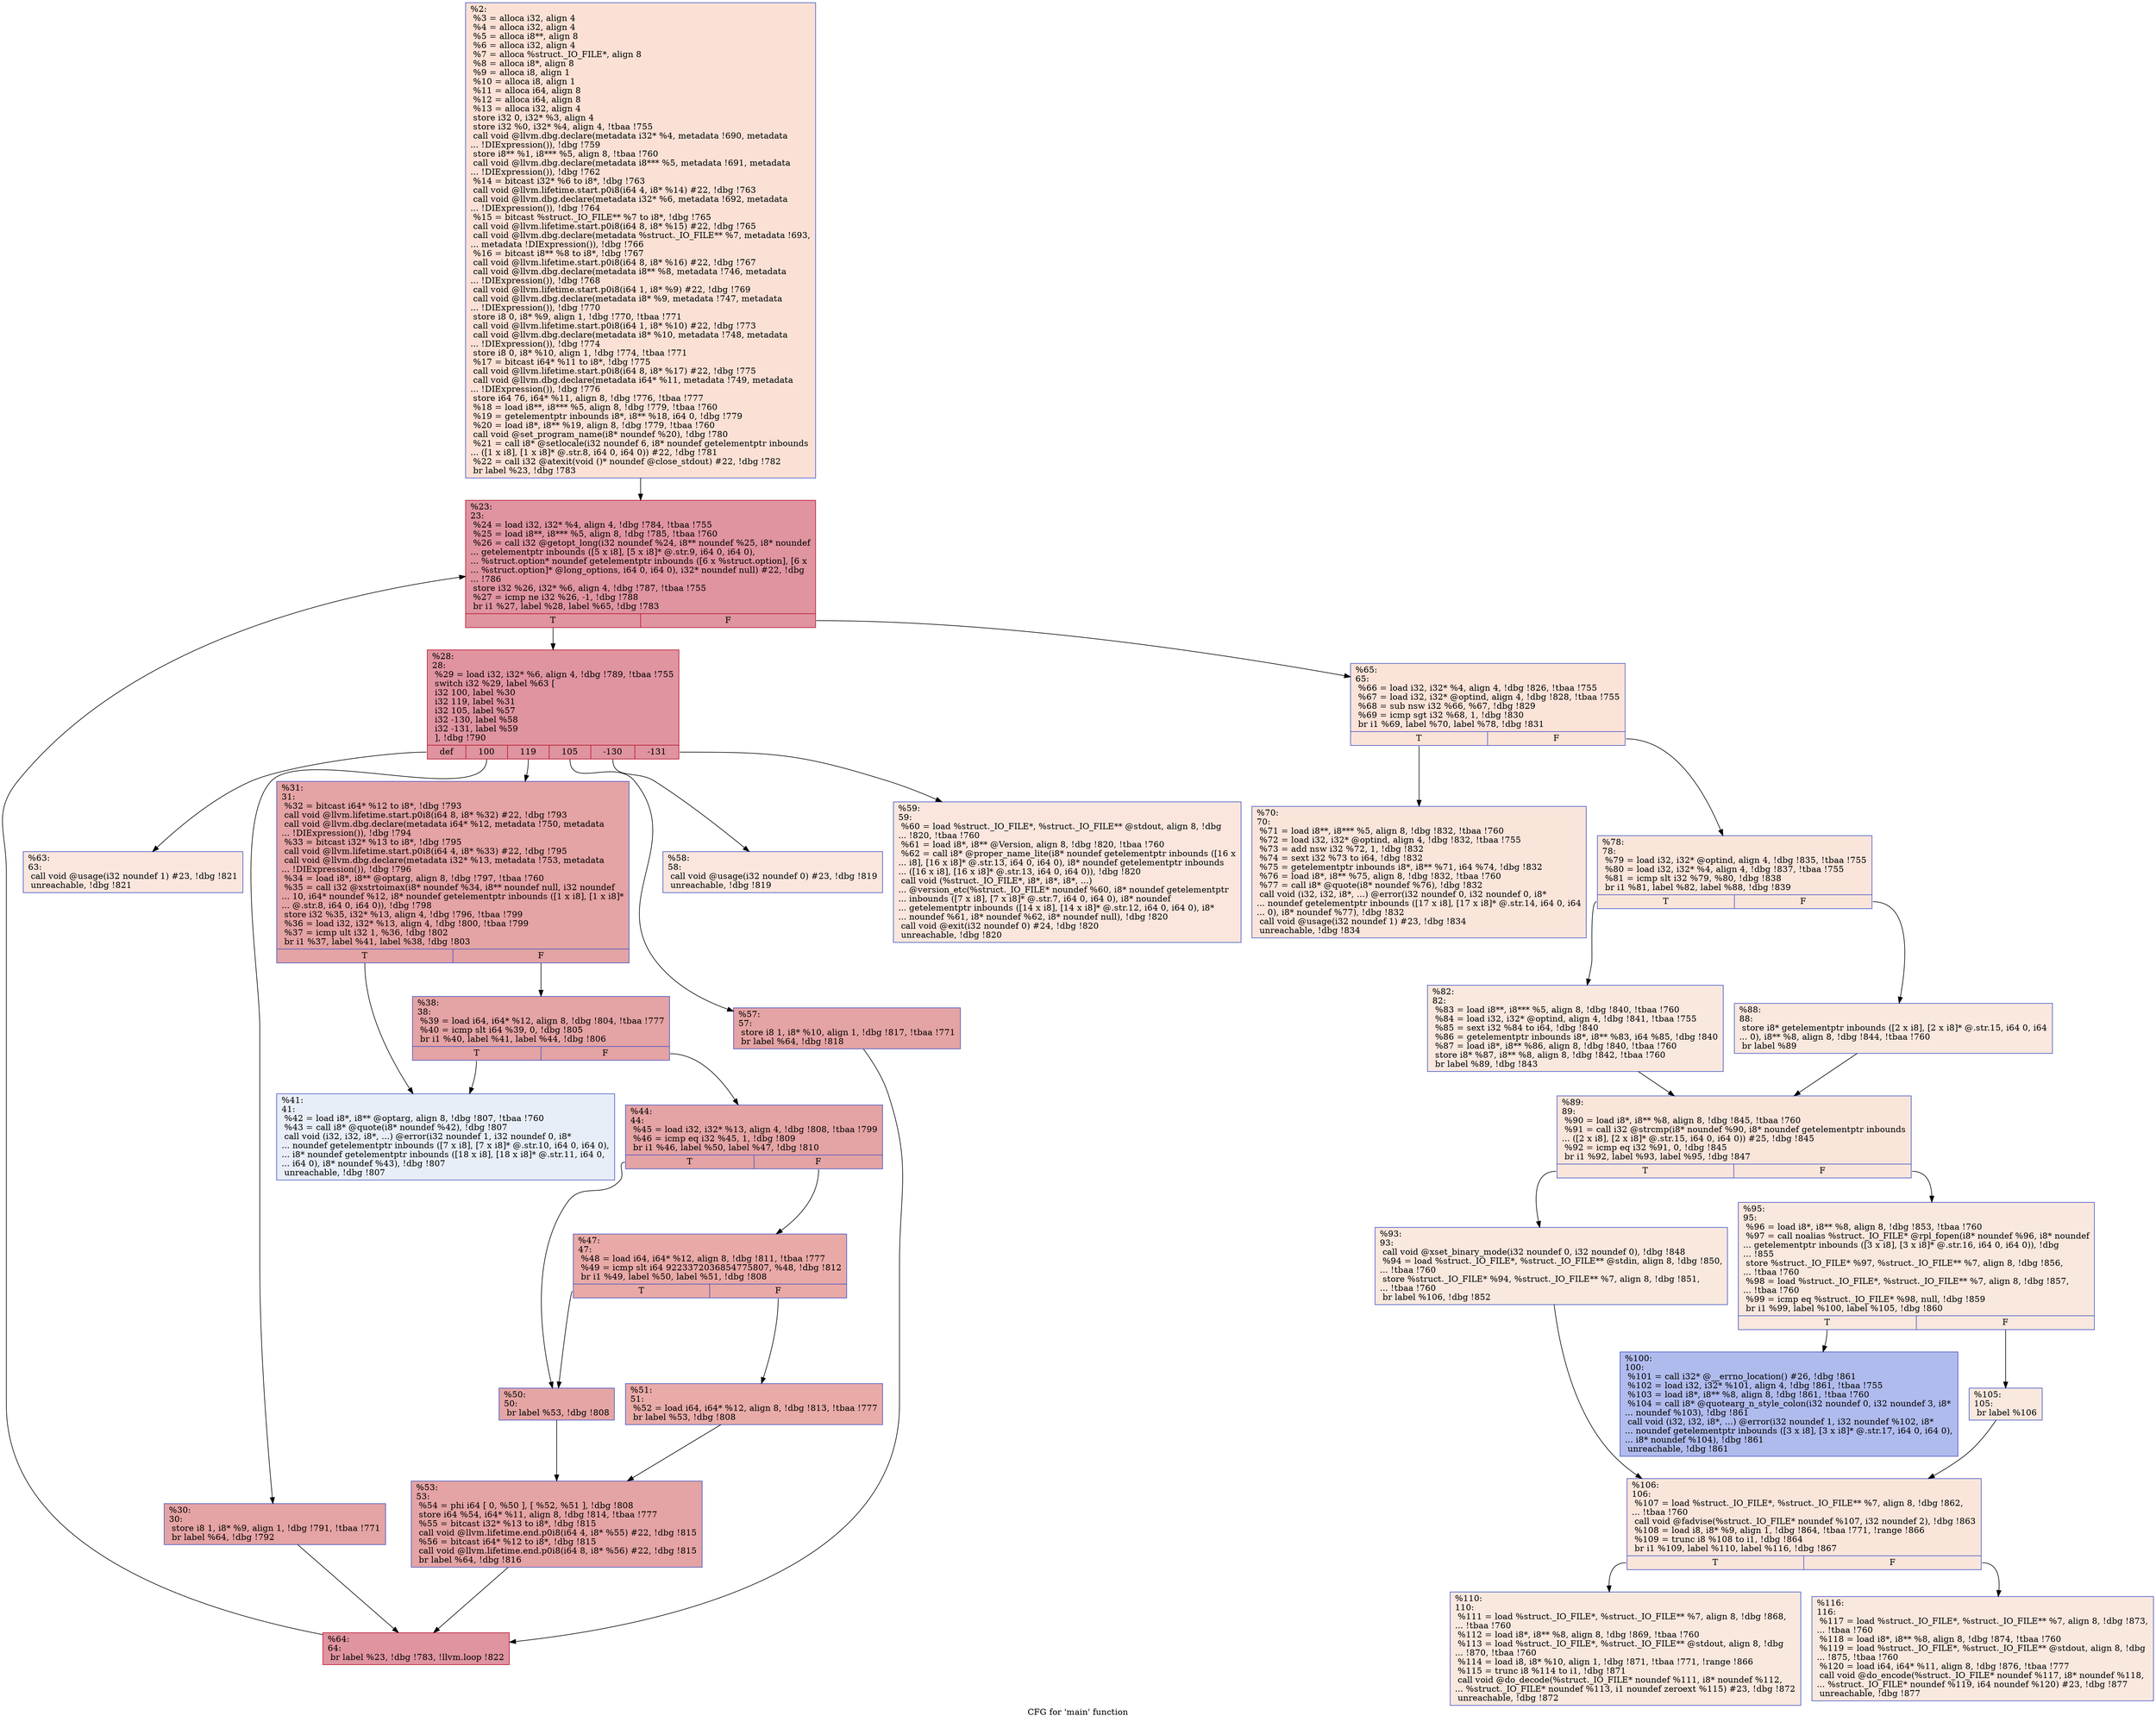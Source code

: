digraph "CFG for 'main' function" {
	label="CFG for 'main' function";

	Node0x5deea0 [shape=record,color="#3d50c3ff", style=filled, fillcolor="#f7bca170",label="{%2:\l  %3 = alloca i32, align 4\l  %4 = alloca i32, align 4\l  %5 = alloca i8**, align 8\l  %6 = alloca i32, align 4\l  %7 = alloca %struct._IO_FILE*, align 8\l  %8 = alloca i8*, align 8\l  %9 = alloca i8, align 1\l  %10 = alloca i8, align 1\l  %11 = alloca i64, align 8\l  %12 = alloca i64, align 8\l  %13 = alloca i32, align 4\l  store i32 0, i32* %3, align 4\l  store i32 %0, i32* %4, align 4, !tbaa !755\l  call void @llvm.dbg.declare(metadata i32* %4, metadata !690, metadata\l... !DIExpression()), !dbg !759\l  store i8** %1, i8*** %5, align 8, !tbaa !760\l  call void @llvm.dbg.declare(metadata i8*** %5, metadata !691, metadata\l... !DIExpression()), !dbg !762\l  %14 = bitcast i32* %6 to i8*, !dbg !763\l  call void @llvm.lifetime.start.p0i8(i64 4, i8* %14) #22, !dbg !763\l  call void @llvm.dbg.declare(metadata i32* %6, metadata !692, metadata\l... !DIExpression()), !dbg !764\l  %15 = bitcast %struct._IO_FILE** %7 to i8*, !dbg !765\l  call void @llvm.lifetime.start.p0i8(i64 8, i8* %15) #22, !dbg !765\l  call void @llvm.dbg.declare(metadata %struct._IO_FILE** %7, metadata !693,\l... metadata !DIExpression()), !dbg !766\l  %16 = bitcast i8** %8 to i8*, !dbg !767\l  call void @llvm.lifetime.start.p0i8(i64 8, i8* %16) #22, !dbg !767\l  call void @llvm.dbg.declare(metadata i8** %8, metadata !746, metadata\l... !DIExpression()), !dbg !768\l  call void @llvm.lifetime.start.p0i8(i64 1, i8* %9) #22, !dbg !769\l  call void @llvm.dbg.declare(metadata i8* %9, metadata !747, metadata\l... !DIExpression()), !dbg !770\l  store i8 0, i8* %9, align 1, !dbg !770, !tbaa !771\l  call void @llvm.lifetime.start.p0i8(i64 1, i8* %10) #22, !dbg !773\l  call void @llvm.dbg.declare(metadata i8* %10, metadata !748, metadata\l... !DIExpression()), !dbg !774\l  store i8 0, i8* %10, align 1, !dbg !774, !tbaa !771\l  %17 = bitcast i64* %11 to i8*, !dbg !775\l  call void @llvm.lifetime.start.p0i8(i64 8, i8* %17) #22, !dbg !775\l  call void @llvm.dbg.declare(metadata i64* %11, metadata !749, metadata\l... !DIExpression()), !dbg !776\l  store i64 76, i64* %11, align 8, !dbg !776, !tbaa !777\l  %18 = load i8**, i8*** %5, align 8, !dbg !779, !tbaa !760\l  %19 = getelementptr inbounds i8*, i8** %18, i64 0, !dbg !779\l  %20 = load i8*, i8** %19, align 8, !dbg !779, !tbaa !760\l  call void @set_program_name(i8* noundef %20), !dbg !780\l  %21 = call i8* @setlocale(i32 noundef 6, i8* noundef getelementptr inbounds\l... ([1 x i8], [1 x i8]* @.str.8, i64 0, i64 0)) #22, !dbg !781\l  %22 = call i32 @atexit(void ()* noundef @close_stdout) #22, !dbg !782\l  br label %23, !dbg !783\l}"];
	Node0x5deea0 -> Node0x5deff0;
	Node0x5deff0 [shape=record,color="#b70d28ff", style=filled, fillcolor="#b70d2870",label="{%23:\l23:                                               \l  %24 = load i32, i32* %4, align 4, !dbg !784, !tbaa !755\l  %25 = load i8**, i8*** %5, align 8, !dbg !785, !tbaa !760\l  %26 = call i32 @getopt_long(i32 noundef %24, i8** noundef %25, i8* noundef\l... getelementptr inbounds ([5 x i8], [5 x i8]* @.str.9, i64 0, i64 0),\l... %struct.option* noundef getelementptr inbounds ([6 x %struct.option], [6 x\l... %struct.option]* @long_options, i64 0, i64 0), i32* noundef null) #22, !dbg\l... !786\l  store i32 %26, i32* %6, align 4, !dbg !787, !tbaa !755\l  %27 = icmp ne i32 %26, -1, !dbg !788\l  br i1 %27, label %28, label %65, !dbg !783\l|{<s0>T|<s1>F}}"];
	Node0x5deff0:s0 -> Node0x5df040;
	Node0x5deff0:s1 -> Node0x5df4f0;
	Node0x5df040 [shape=record,color="#b70d28ff", style=filled, fillcolor="#b70d2870",label="{%28:\l28:                                               \l  %29 = load i32, i32* %6, align 4, !dbg !789, !tbaa !755\l  switch i32 %29, label %63 [\l    i32 100, label %30\l    i32 119, label %31\l    i32 105, label %57\l    i32 -130, label %58\l    i32 -131, label %59\l  ], !dbg !790\l|{<s0>def|<s1>100|<s2>119|<s3>105|<s4>-130|<s5>-131}}"];
	Node0x5df040:s0 -> Node0x5df450;
	Node0x5df040:s1 -> Node0x5df090;
	Node0x5df040:s2 -> Node0x5df0e0;
	Node0x5df040:s3 -> Node0x5df360;
	Node0x5df040:s4 -> Node0x5df3b0;
	Node0x5df040:s5 -> Node0x5df400;
	Node0x5df090 [shape=record,color="#3d50c3ff", style=filled, fillcolor="#c32e3170",label="{%30:\l30:                                               \l  store i8 1, i8* %9, align 1, !dbg !791, !tbaa !771\l  br label %64, !dbg !792\l}"];
	Node0x5df090 -> Node0x5df4a0;
	Node0x5df0e0 [shape=record,color="#3d50c3ff", style=filled, fillcolor="#c32e3170",label="{%31:\l31:                                               \l  %32 = bitcast i64* %12 to i8*, !dbg !793\l  call void @llvm.lifetime.start.p0i8(i64 8, i8* %32) #22, !dbg !793\l  call void @llvm.dbg.declare(metadata i64* %12, metadata !750, metadata\l... !DIExpression()), !dbg !794\l  %33 = bitcast i32* %13 to i8*, !dbg !795\l  call void @llvm.lifetime.start.p0i8(i64 4, i8* %33) #22, !dbg !795\l  call void @llvm.dbg.declare(metadata i32* %13, metadata !753, metadata\l... !DIExpression()), !dbg !796\l  %34 = load i8*, i8** @optarg, align 8, !dbg !797, !tbaa !760\l  %35 = call i32 @xstrtoimax(i8* noundef %34, i8** noundef null, i32 noundef\l... 10, i64* noundef %12, i8* noundef getelementptr inbounds ([1 x i8], [1 x i8]*\l... @.str.8, i64 0, i64 0)), !dbg !798\l  store i32 %35, i32* %13, align 4, !dbg !796, !tbaa !799\l  %36 = load i32, i32* %13, align 4, !dbg !800, !tbaa !799\l  %37 = icmp ult i32 1, %36, !dbg !802\l  br i1 %37, label %41, label %38, !dbg !803\l|{<s0>T|<s1>F}}"];
	Node0x5df0e0:s0 -> Node0x5df180;
	Node0x5df0e0:s1 -> Node0x5df130;
	Node0x5df130 [shape=record,color="#3d50c3ff", style=filled, fillcolor="#c32e3170",label="{%38:\l38:                                               \l  %39 = load i64, i64* %12, align 8, !dbg !804, !tbaa !777\l  %40 = icmp slt i64 %39, 0, !dbg !805\l  br i1 %40, label %41, label %44, !dbg !806\l|{<s0>T|<s1>F}}"];
	Node0x5df130:s0 -> Node0x5df180;
	Node0x5df130:s1 -> Node0x5df1d0;
	Node0x5df180 [shape=record,color="#3d50c3ff", style=filled, fillcolor="#cbd8ee70",label="{%41:\l41:                                               \l  %42 = load i8*, i8** @optarg, align 8, !dbg !807, !tbaa !760\l  %43 = call i8* @quote(i8* noundef %42), !dbg !807\l  call void (i32, i32, i8*, ...) @error(i32 noundef 1, i32 noundef 0, i8*\l... noundef getelementptr inbounds ([7 x i8], [7 x i8]* @.str.10, i64 0, i64 0),\l... i8* noundef getelementptr inbounds ([18 x i8], [18 x i8]* @.str.11, i64 0,\l... i64 0), i8* noundef %43), !dbg !807\l  unreachable, !dbg !807\l}"];
	Node0x5df1d0 [shape=record,color="#3d50c3ff", style=filled, fillcolor="#c32e3170",label="{%44:\l44:                                               \l  %45 = load i32, i32* %13, align 4, !dbg !808, !tbaa !799\l  %46 = icmp eq i32 %45, 1, !dbg !809\l  br i1 %46, label %50, label %47, !dbg !810\l|{<s0>T|<s1>F}}"];
	Node0x5df1d0:s0 -> Node0x5df270;
	Node0x5df1d0:s1 -> Node0x5df220;
	Node0x5df220 [shape=record,color="#3d50c3ff", style=filled, fillcolor="#ca3b3770",label="{%47:\l47:                                               \l  %48 = load i64, i64* %12, align 8, !dbg !811, !tbaa !777\l  %49 = icmp slt i64 9223372036854775807, %48, !dbg !812\l  br i1 %49, label %50, label %51, !dbg !808\l|{<s0>T|<s1>F}}"];
	Node0x5df220:s0 -> Node0x5df270;
	Node0x5df220:s1 -> Node0x5df2c0;
	Node0x5df270 [shape=record,color="#3d50c3ff", style=filled, fillcolor="#c5333470",label="{%50:\l50:                                               \l  br label %53, !dbg !808\l}"];
	Node0x5df270 -> Node0x5df310;
	Node0x5df2c0 [shape=record,color="#3d50c3ff", style=filled, fillcolor="#cc403a70",label="{%51:\l51:                                               \l  %52 = load i64, i64* %12, align 8, !dbg !813, !tbaa !777\l  br label %53, !dbg !808\l}"];
	Node0x5df2c0 -> Node0x5df310;
	Node0x5df310 [shape=record,color="#3d50c3ff", style=filled, fillcolor="#c32e3170",label="{%53:\l53:                                               \l  %54 = phi i64 [ 0, %50 ], [ %52, %51 ], !dbg !808\l  store i64 %54, i64* %11, align 8, !dbg !814, !tbaa !777\l  %55 = bitcast i32* %13 to i8*, !dbg !815\l  call void @llvm.lifetime.end.p0i8(i64 4, i8* %55) #22, !dbg !815\l  %56 = bitcast i64* %12 to i8*, !dbg !815\l  call void @llvm.lifetime.end.p0i8(i64 8, i8* %56) #22, !dbg !815\l  br label %64, !dbg !816\l}"];
	Node0x5df310 -> Node0x5df4a0;
	Node0x5df360 [shape=record,color="#3d50c3ff", style=filled, fillcolor="#c32e3170",label="{%57:\l57:                                               \l  store i8 1, i8* %10, align 1, !dbg !817, !tbaa !771\l  br label %64, !dbg !818\l}"];
	Node0x5df360 -> Node0x5df4a0;
	Node0x5df3b0 [shape=record,color="#3d50c3ff", style=filled, fillcolor="#f3c7b170",label="{%58:\l58:                                               \l  call void @usage(i32 noundef 0) #23, !dbg !819\l  unreachable, !dbg !819\l}"];
	Node0x5df400 [shape=record,color="#3d50c3ff", style=filled, fillcolor="#f3c7b170",label="{%59:\l59:                                               \l  %60 = load %struct._IO_FILE*, %struct._IO_FILE** @stdout, align 8, !dbg\l... !820, !tbaa !760\l  %61 = load i8*, i8** @Version, align 8, !dbg !820, !tbaa !760\l  %62 = call i8* @proper_name_lite(i8* noundef getelementptr inbounds ([16 x\l... i8], [16 x i8]* @.str.13, i64 0, i64 0), i8* noundef getelementptr inbounds\l... ([16 x i8], [16 x i8]* @.str.13, i64 0, i64 0)), !dbg !820\l  call void (%struct._IO_FILE*, i8*, i8*, i8*, ...)\l... @version_etc(%struct._IO_FILE* noundef %60, i8* noundef getelementptr\l... inbounds ([7 x i8], [7 x i8]* @.str.7, i64 0, i64 0), i8* noundef\l... getelementptr inbounds ([14 x i8], [14 x i8]* @.str.12, i64 0, i64 0), i8*\l... noundef %61, i8* noundef %62, i8* noundef null), !dbg !820\l  call void @exit(i32 noundef 0) #24, !dbg !820\l  unreachable, !dbg !820\l}"];
	Node0x5df450 [shape=record,color="#3d50c3ff", style=filled, fillcolor="#f3c7b170",label="{%63:\l63:                                               \l  call void @usage(i32 noundef 1) #23, !dbg !821\l  unreachable, !dbg !821\l}"];
	Node0x5df4a0 [shape=record,color="#b70d28ff", style=filled, fillcolor="#b70d2870",label="{%64:\l64:                                               \l  br label %23, !dbg !783, !llvm.loop !822\l}"];
	Node0x5df4a0 -> Node0x5deff0;
	Node0x5df4f0 [shape=record,color="#3d50c3ff", style=filled, fillcolor="#f6bfa670",label="{%65:\l65:                                               \l  %66 = load i32, i32* %4, align 4, !dbg !826, !tbaa !755\l  %67 = load i32, i32* @optind, align 4, !dbg !828, !tbaa !755\l  %68 = sub nsw i32 %66, %67, !dbg !829\l  %69 = icmp sgt i32 %68, 1, !dbg !830\l  br i1 %69, label %70, label %78, !dbg !831\l|{<s0>T|<s1>F}}"];
	Node0x5df4f0:s0 -> Node0x5df540;
	Node0x5df4f0:s1 -> Node0x5df590;
	Node0x5df540 [shape=record,color="#3d50c3ff", style=filled, fillcolor="#f4c5ad70",label="{%70:\l70:                                               \l  %71 = load i8**, i8*** %5, align 8, !dbg !832, !tbaa !760\l  %72 = load i32, i32* @optind, align 4, !dbg !832, !tbaa !755\l  %73 = add nsw i32 %72, 1, !dbg !832\l  %74 = sext i32 %73 to i64, !dbg !832\l  %75 = getelementptr inbounds i8*, i8** %71, i64 %74, !dbg !832\l  %76 = load i8*, i8** %75, align 8, !dbg !832, !tbaa !760\l  %77 = call i8* @quote(i8* noundef %76), !dbg !832\l  call void (i32, i32, i8*, ...) @error(i32 noundef 0, i32 noundef 0, i8*\l... noundef getelementptr inbounds ([17 x i8], [17 x i8]* @.str.14, i64 0, i64\l... 0), i8* noundef %77), !dbg !832\l  call void @usage(i32 noundef 1) #23, !dbg !834\l  unreachable, !dbg !834\l}"];
	Node0x5df590 [shape=record,color="#3d50c3ff", style=filled, fillcolor="#f4c5ad70",label="{%78:\l78:                                               \l  %79 = load i32, i32* @optind, align 4, !dbg !835, !tbaa !755\l  %80 = load i32, i32* %4, align 4, !dbg !837, !tbaa !755\l  %81 = icmp slt i32 %79, %80, !dbg !838\l  br i1 %81, label %82, label %88, !dbg !839\l|{<s0>T|<s1>F}}"];
	Node0x5df590:s0 -> Node0x5df5e0;
	Node0x5df590:s1 -> Node0x5df630;
	Node0x5df5e0 [shape=record,color="#3d50c3ff", style=filled, fillcolor="#f2cab570",label="{%82:\l82:                                               \l  %83 = load i8**, i8*** %5, align 8, !dbg !840, !tbaa !760\l  %84 = load i32, i32* @optind, align 4, !dbg !841, !tbaa !755\l  %85 = sext i32 %84 to i64, !dbg !840\l  %86 = getelementptr inbounds i8*, i8** %83, i64 %85, !dbg !840\l  %87 = load i8*, i8** %86, align 8, !dbg !840, !tbaa !760\l  store i8* %87, i8** %8, align 8, !dbg !842, !tbaa !760\l  br label %89, !dbg !843\l}"];
	Node0x5df5e0 -> Node0x5df680;
	Node0x5df630 [shape=record,color="#3d50c3ff", style=filled, fillcolor="#f2cab570",label="{%88:\l88:                                               \l  store i8* getelementptr inbounds ([2 x i8], [2 x i8]* @.str.15, i64 0, i64\l... 0), i8** %8, align 8, !dbg !844, !tbaa !760\l  br label %89\l}"];
	Node0x5df630 -> Node0x5df680;
	Node0x5df680 [shape=record,color="#3d50c3ff", style=filled, fillcolor="#f4c5ad70",label="{%89:\l89:                                               \l  %90 = load i8*, i8** %8, align 8, !dbg !845, !tbaa !760\l  %91 = call i32 @strcmp(i8* noundef %90, i8* noundef getelementptr inbounds\l... ([2 x i8], [2 x i8]* @.str.15, i64 0, i64 0)) #25, !dbg !845\l  %92 = icmp eq i32 %91, 0, !dbg !845\l  br i1 %92, label %93, label %95, !dbg !847\l|{<s0>T|<s1>F}}"];
	Node0x5df680:s0 -> Node0x5df6d0;
	Node0x5df680:s1 -> Node0x5df720;
	Node0x5df6d0 [shape=record,color="#3d50c3ff", style=filled, fillcolor="#f2cab570",label="{%93:\l93:                                               \l  call void @xset_binary_mode(i32 noundef 0, i32 noundef 0), !dbg !848\l  %94 = load %struct._IO_FILE*, %struct._IO_FILE** @stdin, align 8, !dbg !850,\l... !tbaa !760\l  store %struct._IO_FILE* %94, %struct._IO_FILE** %7, align 8, !dbg !851,\l... !tbaa !760\l  br label %106, !dbg !852\l}"];
	Node0x5df6d0 -> Node0x5df810;
	Node0x5df720 [shape=record,color="#3d50c3ff", style=filled, fillcolor="#f2cab570",label="{%95:\l95:                                               \l  %96 = load i8*, i8** %8, align 8, !dbg !853, !tbaa !760\l  %97 = call noalias %struct._IO_FILE* @rpl_fopen(i8* noundef %96, i8* noundef\l... getelementptr inbounds ([3 x i8], [3 x i8]* @.str.16, i64 0, i64 0)), !dbg\l... !855\l  store %struct._IO_FILE* %97, %struct._IO_FILE** %7, align 8, !dbg !856,\l... !tbaa !760\l  %98 = load %struct._IO_FILE*, %struct._IO_FILE** %7, align 8, !dbg !857,\l... !tbaa !760\l  %99 = icmp eq %struct._IO_FILE* %98, null, !dbg !859\l  br i1 %99, label %100, label %105, !dbg !860\l|{<s0>T|<s1>F}}"];
	Node0x5df720:s0 -> Node0x5df770;
	Node0x5df720:s1 -> Node0x5df7c0;
	Node0x5df770 [shape=record,color="#3d50c3ff", style=filled, fillcolor="#4c66d670",label="{%100:\l100:                                              \l  %101 = call i32* @__errno_location() #26, !dbg !861\l  %102 = load i32, i32* %101, align 4, !dbg !861, !tbaa !755\l  %103 = load i8*, i8** %8, align 8, !dbg !861, !tbaa !760\l  %104 = call i8* @quotearg_n_style_colon(i32 noundef 0, i32 noundef 3, i8*\l... noundef %103), !dbg !861\l  call void (i32, i32, i8*, ...) @error(i32 noundef 1, i32 noundef %102, i8*\l... noundef getelementptr inbounds ([3 x i8], [3 x i8]* @.str.17, i64 0, i64 0),\l... i8* noundef %104), !dbg !861\l  unreachable, !dbg !861\l}"];
	Node0x5df7c0 [shape=record,color="#3d50c3ff", style=filled, fillcolor="#f2cab570",label="{%105:\l105:                                              \l  br label %106\l}"];
	Node0x5df7c0 -> Node0x5df810;
	Node0x5df810 [shape=record,color="#3d50c3ff", style=filled, fillcolor="#f4c5ad70",label="{%106:\l106:                                              \l  %107 = load %struct._IO_FILE*, %struct._IO_FILE** %7, align 8, !dbg !862,\l... !tbaa !760\l  call void @fadvise(%struct._IO_FILE* noundef %107, i32 noundef 2), !dbg !863\l  %108 = load i8, i8* %9, align 1, !dbg !864, !tbaa !771, !range !866\l  %109 = trunc i8 %108 to i1, !dbg !864\l  br i1 %109, label %110, label %116, !dbg !867\l|{<s0>T|<s1>F}}"];
	Node0x5df810:s0 -> Node0x5df860;
	Node0x5df810:s1 -> Node0x5df8b0;
	Node0x5df860 [shape=record,color="#3d50c3ff", style=filled, fillcolor="#f2cab570",label="{%110:\l110:                                              \l  %111 = load %struct._IO_FILE*, %struct._IO_FILE** %7, align 8, !dbg !868,\l... !tbaa !760\l  %112 = load i8*, i8** %8, align 8, !dbg !869, !tbaa !760\l  %113 = load %struct._IO_FILE*, %struct._IO_FILE** @stdout, align 8, !dbg\l... !870, !tbaa !760\l  %114 = load i8, i8* %10, align 1, !dbg !871, !tbaa !771, !range !866\l  %115 = trunc i8 %114 to i1, !dbg !871\l  call void @do_decode(%struct._IO_FILE* noundef %111, i8* noundef %112,\l... %struct._IO_FILE* noundef %113, i1 noundef zeroext %115) #23, !dbg !872\l  unreachable, !dbg !872\l}"];
	Node0x5df8b0 [shape=record,color="#3d50c3ff", style=filled, fillcolor="#f2cab570",label="{%116:\l116:                                              \l  %117 = load %struct._IO_FILE*, %struct._IO_FILE** %7, align 8, !dbg !873,\l... !tbaa !760\l  %118 = load i8*, i8** %8, align 8, !dbg !874, !tbaa !760\l  %119 = load %struct._IO_FILE*, %struct._IO_FILE** @stdout, align 8, !dbg\l... !875, !tbaa !760\l  %120 = load i64, i64* %11, align 8, !dbg !876, !tbaa !777\l  call void @do_encode(%struct._IO_FILE* noundef %117, i8* noundef %118,\l... %struct._IO_FILE* noundef %119, i64 noundef %120) #23, !dbg !877\l  unreachable, !dbg !877\l}"];
}
